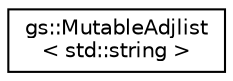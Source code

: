 digraph "Graphical Class Hierarchy"
{
 // LATEX_PDF_SIZE
  edge [fontname="Helvetica",fontsize="10",labelfontname="Helvetica",labelfontsize="10"];
  node [fontname="Helvetica",fontsize="10",shape=record];
  rankdir="LR";
  Node0 [label="gs::MutableAdjlist\l\< std::string \>",height=0.2,width=0.4,color="black", fillcolor="white", style="filled",URL="$classgs_1_1MutableAdjlist_3_01std_1_1string_01_4.html",tooltip=" "];
}
